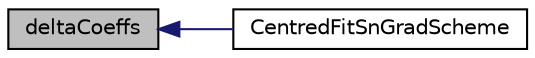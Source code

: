 digraph "deltaCoeffs"
{
  bgcolor="transparent";
  edge [fontname="Helvetica",fontsize="10",labelfontname="Helvetica",labelfontsize="10"];
  node [fontname="Helvetica",fontsize="10",shape=record];
  rankdir="LR";
  Node1 [label="deltaCoeffs",height=0.2,width=0.4,color="black", fillcolor="grey75", style="filled", fontcolor="black"];
  Node1 -> Node2 [dir="back",color="midnightblue",fontsize="10",style="solid",fontname="Helvetica"];
  Node2 [label="CentredFitSnGradScheme",height=0.2,width=0.4,color="black",URL="$a00250.html#ad84ece95acbd6458a7b384b7aee3a6f3",tooltip="Construct from mesh and Istream. "];
}

